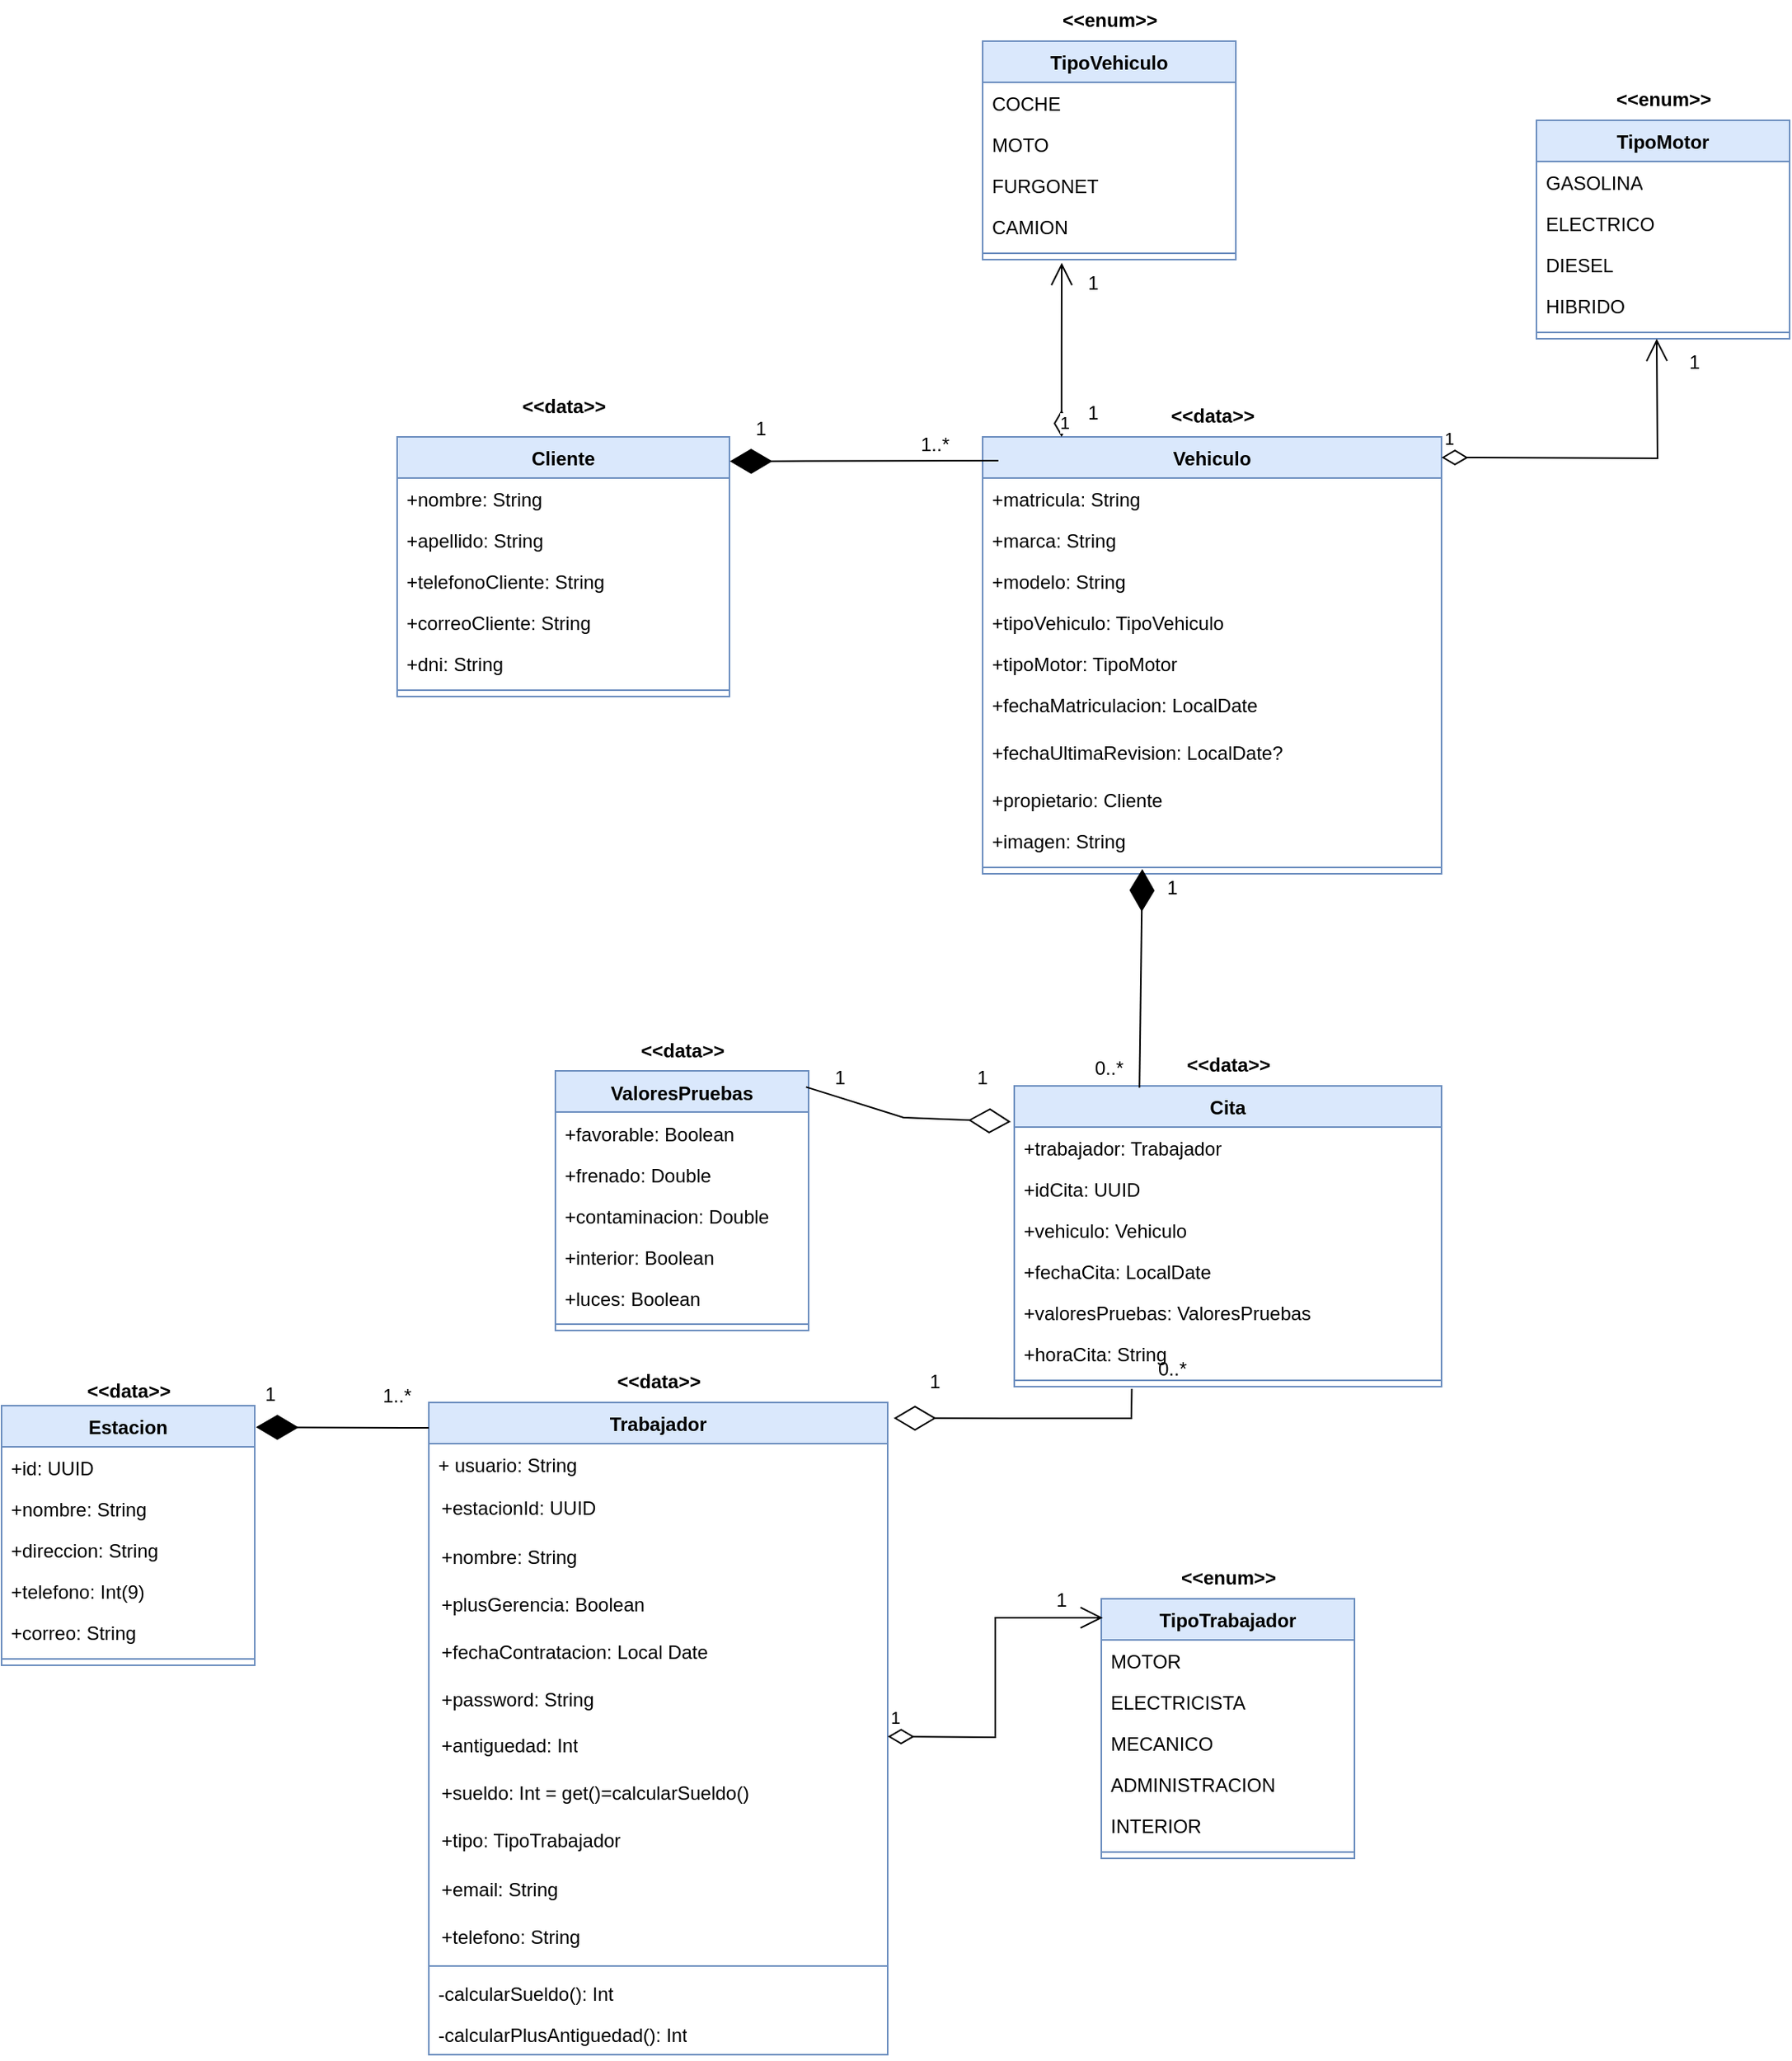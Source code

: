<mxfile version="21.3.2" type="device">
  <diagram id="C5RBs43oDa-KdzZeNtuy" name="Page-1">
    <mxGraphModel dx="2796" dy="2054" grid="1" gridSize="10" guides="1" tooltips="1" connect="1" arrows="1" fold="1" page="1" pageScale="1" pageWidth="827" pageHeight="1169" math="0" shadow="0">
      <root>
        <mxCell id="WIyWlLk6GJQsqaUBKTNV-0" />
        <mxCell id="WIyWlLk6GJQsqaUBKTNV-1" parent="WIyWlLk6GJQsqaUBKTNV-0" />
        <mxCell id="t43X0UQbDV60ZE3hLea6-137" value="Trabajador" style="swimlane;fontStyle=1;align=center;verticalAlign=top;childLayout=stackLayout;horizontal=1;startSize=26;horizontalStack=0;resizeParent=1;resizeParentMax=0;resizeLast=0;collapsible=1;marginBottom=0;whiteSpace=wrap;html=1;fillColor=#dae8fc;strokeColor=#6c8ebf;" parent="WIyWlLk6GJQsqaUBKTNV-1" vertex="1">
          <mxGeometry x="80" y="630" width="290" height="412" as="geometry" />
        </mxCell>
        <mxCell id="t43X0UQbDV60ZE3hLea6-156" value="+ usuario: String" style="text;strokeColor=none;fillColor=none;align=left;verticalAlign=top;spacingLeft=4;spacingRight=4;overflow=hidden;rotatable=0;points=[[0,0.5],[1,0.5]];portConstraint=eastwest;whiteSpace=wrap;html=1;" parent="t43X0UQbDV60ZE3hLea6-137" vertex="1">
          <mxGeometry y="26" width="290" height="26" as="geometry" />
        </mxCell>
        <mxCell id="t43X0UQbDV60ZE3hLea6-141" value="+estacionId: UUID " style="shape=partialRectangle;connectable=0;fillColor=none;top=0;left=0;bottom=0;right=0;align=left;spacingLeft=6;fontStyle=0;overflow=hidden;whiteSpace=wrap;html=1;" parent="t43X0UQbDV60ZE3hLea6-137" vertex="1">
          <mxGeometry y="52" width="290" height="30" as="geometry">
            <mxRectangle width="260" height="30" as="alternateBounds" />
          </mxGeometry>
        </mxCell>
        <mxCell id="t43X0UQbDV60ZE3hLea6-142" value="+nombre: String    " style="shape=partialRectangle;connectable=0;fillColor=none;top=0;left=0;bottom=0;right=0;align=left;spacingLeft=6;overflow=hidden;" parent="t43X0UQbDV60ZE3hLea6-137" vertex="1">
          <mxGeometry y="82" width="290" height="30" as="geometry">
            <mxRectangle width="260" height="30" as="alternateBounds" />
          </mxGeometry>
        </mxCell>
        <mxCell id="t43X0UQbDV60ZE3hLea6-150" value="+plusGerencia: Boolean" style="shape=partialRectangle;connectable=0;fillColor=none;top=0;left=0;bottom=0;right=0;align=left;spacingLeft=6;overflow=hidden;" parent="t43X0UQbDV60ZE3hLea6-137" vertex="1">
          <mxGeometry y="112" width="290" height="30" as="geometry">
            <mxRectangle width="260" height="30" as="alternateBounds" />
          </mxGeometry>
        </mxCell>
        <mxCell id="t43X0UQbDV60ZE3hLea6-149" value="+fechaContratacion: Local Date" style="shape=partialRectangle;connectable=0;fillColor=none;top=0;left=0;bottom=0;right=0;align=left;spacingLeft=6;overflow=hidden;" parent="t43X0UQbDV60ZE3hLea6-137" vertex="1">
          <mxGeometry y="142" width="290" height="30" as="geometry">
            <mxRectangle width="260" height="30" as="alternateBounds" />
          </mxGeometry>
        </mxCell>
        <mxCell id="t43X0UQbDV60ZE3hLea6-148" value="+password: String" style="shape=partialRectangle;connectable=0;fillColor=none;top=0;left=0;bottom=0;right=0;align=left;spacingLeft=6;overflow=hidden;" parent="t43X0UQbDV60ZE3hLea6-137" vertex="1">
          <mxGeometry y="172" width="290" height="30" as="geometry">
            <mxRectangle width="260" height="30" as="alternateBounds" />
          </mxGeometry>
        </mxCell>
        <mxCell id="t43X0UQbDV60ZE3hLea6-147" value="+antiguedad: Int" style="shape=partialRectangle;connectable=0;fillColor=none;top=0;left=0;bottom=0;right=0;align=left;spacingLeft=6;overflow=hidden;whiteSpace=wrap;html=1;" parent="t43X0UQbDV60ZE3hLea6-137" vertex="1">
          <mxGeometry y="202" width="290" height="30" as="geometry">
            <mxRectangle width="260" height="30" as="alternateBounds" />
          </mxGeometry>
        </mxCell>
        <mxCell id="t43X0UQbDV60ZE3hLea6-146" value="+sueldo: Int = get()=calcularSueldo()" style="shape=partialRectangle;connectable=0;fillColor=none;top=0;left=0;bottom=0;right=0;align=left;spacingLeft=6;overflow=hidden;whiteSpace=wrap;html=1;" parent="t43X0UQbDV60ZE3hLea6-137" vertex="1">
          <mxGeometry y="232" width="290" height="30" as="geometry">
            <mxRectangle width="260" height="30" as="alternateBounds" />
          </mxGeometry>
        </mxCell>
        <mxCell id="t43X0UQbDV60ZE3hLea6-145" value="+tipo: TipoTrabajador" style="shape=partialRectangle;connectable=0;fillColor=none;top=0;left=0;bottom=0;right=0;align=left;spacingLeft=6;overflow=hidden;whiteSpace=wrap;html=1;" parent="t43X0UQbDV60ZE3hLea6-137" vertex="1">
          <mxGeometry y="262" width="290" height="30" as="geometry">
            <mxRectangle width="260" height="30" as="alternateBounds" />
          </mxGeometry>
        </mxCell>
        <mxCell id="t43X0UQbDV60ZE3hLea6-144" value="+email: String" style="shape=partialRectangle;connectable=0;fillColor=none;top=0;left=0;bottom=0;right=0;align=left;spacingLeft=6;overflow=hidden;" parent="t43X0UQbDV60ZE3hLea6-137" vertex="1">
          <mxGeometry y="292" width="290" height="30" as="geometry">
            <mxRectangle width="260" height="30" as="alternateBounds" />
          </mxGeometry>
        </mxCell>
        <mxCell id="t43X0UQbDV60ZE3hLea6-143" value="+telefono: String" style="shape=partialRectangle;connectable=0;fillColor=none;top=0;left=0;bottom=0;right=0;align=left;spacingLeft=6;overflow=hidden;" parent="t43X0UQbDV60ZE3hLea6-137" vertex="1">
          <mxGeometry y="322" width="290" height="30" as="geometry">
            <mxRectangle width="260" height="30" as="alternateBounds" />
          </mxGeometry>
        </mxCell>
        <mxCell id="t43X0UQbDV60ZE3hLea6-139" value="" style="line;strokeWidth=1;fillColor=none;align=left;verticalAlign=middle;spacingTop=-1;spacingLeft=3;spacingRight=3;rotatable=0;labelPosition=right;points=[];portConstraint=eastwest;strokeColor=inherit;" parent="t43X0UQbDV60ZE3hLea6-137" vertex="1">
          <mxGeometry y="352" width="290" height="8" as="geometry" />
        </mxCell>
        <mxCell id="t43X0UQbDV60ZE3hLea6-140" value="-calcularSueldo(): Int" style="text;strokeColor=none;fillColor=none;align=left;verticalAlign=top;spacingLeft=4;spacingRight=4;overflow=hidden;rotatable=0;points=[[0,0.5],[1,0.5]];portConstraint=eastwest;whiteSpace=wrap;html=1;" parent="t43X0UQbDV60ZE3hLea6-137" vertex="1">
          <mxGeometry y="360" width="290" height="26" as="geometry" />
        </mxCell>
        <mxCell id="t43X0UQbDV60ZE3hLea6-151" value="-calcularPlusAntiguedad(): Int" style="text;strokeColor=none;fillColor=none;align=left;verticalAlign=top;spacingLeft=4;spacingRight=4;overflow=hidden;rotatable=0;points=[[0,0.5],[1,0.5]];portConstraint=eastwest;whiteSpace=wrap;html=1;" parent="t43X0UQbDV60ZE3hLea6-137" vertex="1">
          <mxGeometry y="386" width="290" height="26" as="geometry" />
        </mxCell>
        <mxCell id="t43X0UQbDV60ZE3hLea6-152" value="Estacion" style="swimlane;fontStyle=1;align=center;verticalAlign=top;childLayout=stackLayout;horizontal=1;startSize=26;horizontalStack=0;resizeParent=1;resizeParentMax=0;resizeLast=0;collapsible=1;marginBottom=0;whiteSpace=wrap;html=1;fillColor=#dae8fc;strokeColor=#6c8ebf;" parent="WIyWlLk6GJQsqaUBKTNV-1" vertex="1">
          <mxGeometry x="-190" y="632" width="160" height="164" as="geometry" />
        </mxCell>
        <mxCell id="t43X0UQbDV60ZE3hLea6-153" value="+id: UUID" style="text;strokeColor=none;fillColor=none;align=left;verticalAlign=top;spacingLeft=4;spacingRight=4;overflow=hidden;rotatable=0;points=[[0,0.5],[1,0.5]];portConstraint=eastwest;whiteSpace=wrap;html=1;" parent="t43X0UQbDV60ZE3hLea6-152" vertex="1">
          <mxGeometry y="26" width="160" height="26" as="geometry" />
        </mxCell>
        <mxCell id="t43X0UQbDV60ZE3hLea6-157" value="+nombre: String" style="text;strokeColor=none;fillColor=none;align=left;verticalAlign=top;spacingLeft=4;spacingRight=4;overflow=hidden;rotatable=0;points=[[0,0.5],[1,0.5]];portConstraint=eastwest;whiteSpace=wrap;html=1;" parent="t43X0UQbDV60ZE3hLea6-152" vertex="1">
          <mxGeometry y="52" width="160" height="26" as="geometry" />
        </mxCell>
        <mxCell id="t43X0UQbDV60ZE3hLea6-158" value="+direccion: String" style="text;strokeColor=none;fillColor=none;align=left;verticalAlign=top;spacingLeft=4;spacingRight=4;overflow=hidden;rotatable=0;points=[[0,0.5],[1,0.5]];portConstraint=eastwest;whiteSpace=wrap;html=1;" parent="t43X0UQbDV60ZE3hLea6-152" vertex="1">
          <mxGeometry y="78" width="160" height="26" as="geometry" />
        </mxCell>
        <mxCell id="t43X0UQbDV60ZE3hLea6-159" value="+telefono: Int(9)" style="text;strokeColor=none;fillColor=none;align=left;verticalAlign=top;spacingLeft=4;spacingRight=4;overflow=hidden;rotatable=0;points=[[0,0.5],[1,0.5]];portConstraint=eastwest;whiteSpace=wrap;html=1;" parent="t43X0UQbDV60ZE3hLea6-152" vertex="1">
          <mxGeometry y="104" width="160" height="26" as="geometry" />
        </mxCell>
        <mxCell id="t43X0UQbDV60ZE3hLea6-160" value="+correo: String" style="text;strokeColor=none;fillColor=none;align=left;verticalAlign=top;spacingLeft=4;spacingRight=4;overflow=hidden;rotatable=0;points=[[0,0.5],[1,0.5]];portConstraint=eastwest;whiteSpace=wrap;html=1;" parent="t43X0UQbDV60ZE3hLea6-152" vertex="1">
          <mxGeometry y="130" width="160" height="26" as="geometry" />
        </mxCell>
        <mxCell id="t43X0UQbDV60ZE3hLea6-154" value="" style="line;strokeWidth=1;fillColor=none;align=left;verticalAlign=middle;spacingTop=-1;spacingLeft=3;spacingRight=3;rotatable=0;labelPosition=right;points=[];portConstraint=eastwest;strokeColor=inherit;" parent="t43X0UQbDV60ZE3hLea6-152" vertex="1">
          <mxGeometry y="156" width="160" height="8" as="geometry" />
        </mxCell>
        <mxCell id="t43X0UQbDV60ZE3hLea6-161" value="Cita" style="swimlane;fontStyle=1;align=center;verticalAlign=top;childLayout=stackLayout;horizontal=1;startSize=26;horizontalStack=0;resizeParent=1;resizeParentMax=0;resizeLast=0;collapsible=1;marginBottom=0;whiteSpace=wrap;html=1;fillColor=#dae8fc;strokeColor=#6c8ebf;" parent="WIyWlLk6GJQsqaUBKTNV-1" vertex="1">
          <mxGeometry x="450" y="430" width="270" height="190" as="geometry" />
        </mxCell>
        <mxCell id="t43X0UQbDV60ZE3hLea6-162" value="+trabajador: Trabajador" style="text;strokeColor=none;fillColor=none;align=left;verticalAlign=top;spacingLeft=4;spacingRight=4;overflow=hidden;rotatable=0;points=[[0,0.5],[1,0.5]];portConstraint=eastwest;whiteSpace=wrap;html=1;" parent="t43X0UQbDV60ZE3hLea6-161" vertex="1">
          <mxGeometry y="26" width="270" height="26" as="geometry" />
        </mxCell>
        <mxCell id="ZUbWybp7n6ENrQ1WuuIW-86" value="+idCita: UUID" style="text;strokeColor=none;fillColor=none;align=left;verticalAlign=top;spacingLeft=4;spacingRight=4;overflow=hidden;rotatable=0;points=[[0,0.5],[1,0.5]];portConstraint=eastwest;whiteSpace=wrap;html=1;" vertex="1" parent="t43X0UQbDV60ZE3hLea6-161">
          <mxGeometry y="52" width="270" height="26" as="geometry" />
        </mxCell>
        <mxCell id="t43X0UQbDV60ZE3hLea6-165" value="&lt;div&gt;+vehiculo: Vehiculo&lt;/div&gt;" style="text;strokeColor=none;fillColor=none;align=left;verticalAlign=top;spacingLeft=4;spacingRight=4;overflow=hidden;rotatable=0;points=[[0,0.5],[1,0.5]];portConstraint=eastwest;whiteSpace=wrap;html=1;" parent="t43X0UQbDV60ZE3hLea6-161" vertex="1">
          <mxGeometry y="78" width="270" height="26" as="geometry" />
        </mxCell>
        <mxCell id="ZUbWybp7n6ENrQ1WuuIW-0" value="+fechaCita: LocalDate" style="text;strokeColor=none;fillColor=none;align=left;verticalAlign=top;spacingLeft=4;spacingRight=4;overflow=hidden;rotatable=0;points=[[0,0.5],[1,0.5]];portConstraint=eastwest;whiteSpace=wrap;html=1;" vertex="1" parent="t43X0UQbDV60ZE3hLea6-161">
          <mxGeometry y="104" width="270" height="26" as="geometry" />
        </mxCell>
        <mxCell id="ZUbWybp7n6ENrQ1WuuIW-1" value="+valoresPruebas: ValoresPruebas" style="text;strokeColor=none;fillColor=none;align=left;verticalAlign=top;spacingLeft=4;spacingRight=4;overflow=hidden;rotatable=0;points=[[0,0.5],[1,0.5]];portConstraint=eastwest;whiteSpace=wrap;html=1;" vertex="1" parent="t43X0UQbDV60ZE3hLea6-161">
          <mxGeometry y="130" width="270" height="26" as="geometry" />
        </mxCell>
        <mxCell id="ZUbWybp7n6ENrQ1WuuIW-56" value="+horaCita: String" style="text;strokeColor=none;fillColor=none;align=left;verticalAlign=top;spacingLeft=4;spacingRight=4;overflow=hidden;rotatable=0;points=[[0,0.5],[1,0.5]];portConstraint=eastwest;whiteSpace=wrap;html=1;" vertex="1" parent="t43X0UQbDV60ZE3hLea6-161">
          <mxGeometry y="156" width="270" height="26" as="geometry" />
        </mxCell>
        <mxCell id="t43X0UQbDV60ZE3hLea6-163" value="" style="line;strokeWidth=1;fillColor=none;align=left;verticalAlign=middle;spacingTop=-1;spacingLeft=3;spacingRight=3;rotatable=0;labelPosition=right;points=[];portConstraint=eastwest;strokeColor=inherit;" parent="t43X0UQbDV60ZE3hLea6-161" vertex="1">
          <mxGeometry y="182" width="270" height="8" as="geometry" />
        </mxCell>
        <mxCell id="t43X0UQbDV60ZE3hLea6-166" value="ValoresPruebas" style="swimlane;fontStyle=1;align=center;verticalAlign=top;childLayout=stackLayout;horizontal=1;startSize=26;horizontalStack=0;resizeParent=1;resizeParentMax=0;resizeLast=0;collapsible=1;marginBottom=0;whiteSpace=wrap;html=1;fillColor=#dae8fc;strokeColor=#6c8ebf;" parent="WIyWlLk6GJQsqaUBKTNV-1" vertex="1">
          <mxGeometry x="160" y="420.5" width="160" height="164" as="geometry" />
        </mxCell>
        <mxCell id="t43X0UQbDV60ZE3hLea6-170" value="+favorable: Boolean" style="text;strokeColor=none;fillColor=none;align=left;verticalAlign=top;spacingLeft=4;spacingRight=4;overflow=hidden;rotatable=0;points=[[0,0.5],[1,0.5]];portConstraint=eastwest;whiteSpace=wrap;html=1;" parent="t43X0UQbDV60ZE3hLea6-166" vertex="1">
          <mxGeometry y="26" width="160" height="26" as="geometry" />
        </mxCell>
        <mxCell id="t43X0UQbDV60ZE3hLea6-171" value="+frenado: Double" style="text;strokeColor=none;fillColor=none;align=left;verticalAlign=top;spacingLeft=4;spacingRight=4;overflow=hidden;rotatable=0;points=[[0,0.5],[1,0.5]];portConstraint=eastwest;whiteSpace=wrap;html=1;" parent="t43X0UQbDV60ZE3hLea6-166" vertex="1">
          <mxGeometry y="52" width="160" height="26" as="geometry" />
        </mxCell>
        <mxCell id="t43X0UQbDV60ZE3hLea6-172" value="+contaminacion: Double" style="text;strokeColor=none;fillColor=none;align=left;verticalAlign=top;spacingLeft=4;spacingRight=4;overflow=hidden;rotatable=0;points=[[0,0.5],[1,0.5]];portConstraint=eastwest;whiteSpace=wrap;html=1;" parent="t43X0UQbDV60ZE3hLea6-166" vertex="1">
          <mxGeometry y="78" width="160" height="26" as="geometry" />
        </mxCell>
        <mxCell id="t43X0UQbDV60ZE3hLea6-173" value="+interior: Boolean" style="text;strokeColor=none;fillColor=none;align=left;verticalAlign=top;spacingLeft=4;spacingRight=4;overflow=hidden;rotatable=0;points=[[0,0.5],[1,0.5]];portConstraint=eastwest;whiteSpace=wrap;html=1;" parent="t43X0UQbDV60ZE3hLea6-166" vertex="1">
          <mxGeometry y="104" width="160" height="26" as="geometry" />
        </mxCell>
        <mxCell id="t43X0UQbDV60ZE3hLea6-174" value="+luces: Boolean" style="text;strokeColor=none;fillColor=none;align=left;verticalAlign=top;spacingLeft=4;spacingRight=4;overflow=hidden;rotatable=0;points=[[0,0.5],[1,0.5]];portConstraint=eastwest;whiteSpace=wrap;html=1;" parent="t43X0UQbDV60ZE3hLea6-166" vertex="1">
          <mxGeometry y="130" width="160" height="26" as="geometry" />
        </mxCell>
        <mxCell id="t43X0UQbDV60ZE3hLea6-168" value="" style="line;strokeWidth=1;fillColor=none;align=left;verticalAlign=middle;spacingTop=-1;spacingLeft=3;spacingRight=3;rotatable=0;labelPosition=right;points=[];portConstraint=eastwest;strokeColor=inherit;" parent="t43X0UQbDV60ZE3hLea6-166" vertex="1">
          <mxGeometry y="156" width="160" height="8" as="geometry" />
        </mxCell>
        <mxCell id="t43X0UQbDV60ZE3hLea6-175" value="Vehiculo" style="swimlane;fontStyle=1;align=center;verticalAlign=top;childLayout=stackLayout;horizontal=1;startSize=26;horizontalStack=0;resizeParent=1;resizeParentMax=0;resizeLast=0;collapsible=1;marginBottom=0;whiteSpace=wrap;html=1;fillColor=#dae8fc;strokeColor=#6c8ebf;" parent="WIyWlLk6GJQsqaUBKTNV-1" vertex="1">
          <mxGeometry x="430" y="20" width="290" height="276" as="geometry" />
        </mxCell>
        <mxCell id="t43X0UQbDV60ZE3hLea6-176" value="+matricula: String" style="text;strokeColor=none;fillColor=none;align=left;verticalAlign=top;spacingLeft=4;spacingRight=4;overflow=hidden;rotatable=0;points=[[0,0.5],[1,0.5]];portConstraint=eastwest;whiteSpace=wrap;html=1;" parent="t43X0UQbDV60ZE3hLea6-175" vertex="1">
          <mxGeometry y="26" width="290" height="26" as="geometry" />
        </mxCell>
        <mxCell id="ZUbWybp7n6ENrQ1WuuIW-2" value="+marca: String" style="text;strokeColor=none;fillColor=none;align=left;verticalAlign=top;spacingLeft=4;spacingRight=4;overflow=hidden;rotatable=0;points=[[0,0.5],[1,0.5]];portConstraint=eastwest;whiteSpace=wrap;html=1;" vertex="1" parent="t43X0UQbDV60ZE3hLea6-175">
          <mxGeometry y="52" width="290" height="26" as="geometry" />
        </mxCell>
        <mxCell id="ZUbWybp7n6ENrQ1WuuIW-8" value="+modelo: String" style="text;strokeColor=none;fillColor=none;align=left;verticalAlign=top;spacingLeft=4;spacingRight=4;overflow=hidden;rotatable=0;points=[[0,0.5],[1,0.5]];portConstraint=eastwest;whiteSpace=wrap;html=1;" vertex="1" parent="t43X0UQbDV60ZE3hLea6-175">
          <mxGeometry y="78" width="290" height="26" as="geometry" />
        </mxCell>
        <mxCell id="ZUbWybp7n6ENrQ1WuuIW-7" value="+tipoVehiculo: TipoVehiculo" style="text;strokeColor=none;fillColor=none;align=left;verticalAlign=top;spacingLeft=4;spacingRight=4;overflow=hidden;rotatable=0;points=[[0,0.5],[1,0.5]];portConstraint=eastwest;whiteSpace=wrap;html=1;" vertex="1" parent="t43X0UQbDV60ZE3hLea6-175">
          <mxGeometry y="104" width="290" height="26" as="geometry" />
        </mxCell>
        <mxCell id="ZUbWybp7n6ENrQ1WuuIW-9" value="+tipoMotor: TipoMotor" style="text;strokeColor=none;fillColor=none;align=left;verticalAlign=top;spacingLeft=4;spacingRight=4;overflow=hidden;rotatable=0;points=[[0,0.5],[1,0.5]];portConstraint=eastwest;whiteSpace=wrap;html=1;" vertex="1" parent="t43X0UQbDV60ZE3hLea6-175">
          <mxGeometry y="130" width="290" height="26" as="geometry" />
        </mxCell>
        <mxCell id="ZUbWybp7n6ENrQ1WuuIW-3" value="+fechaMatriculacion: LocalDate" style="text;strokeColor=none;fillColor=none;align=left;verticalAlign=top;spacingLeft=4;spacingRight=4;overflow=hidden;rotatable=0;points=[[0,0.5],[1,0.5]];portConstraint=eastwest;whiteSpace=wrap;html=1;" vertex="1" parent="t43X0UQbDV60ZE3hLea6-175">
          <mxGeometry y="156" width="290" height="30" as="geometry" />
        </mxCell>
        <mxCell id="ZUbWybp7n6ENrQ1WuuIW-4" value="+fechaUltimaRevision: LocalDate?" style="text;strokeColor=none;fillColor=none;align=left;verticalAlign=top;spacingLeft=4;spacingRight=4;overflow=hidden;rotatable=0;points=[[0,0.5],[1,0.5]];portConstraint=eastwest;whiteSpace=wrap;html=1;" vertex="1" parent="t43X0UQbDV60ZE3hLea6-175">
          <mxGeometry y="186" width="290" height="30" as="geometry" />
        </mxCell>
        <mxCell id="ZUbWybp7n6ENrQ1WuuIW-5" value="+propietario: Cliente" style="text;strokeColor=none;fillColor=none;align=left;verticalAlign=top;spacingLeft=4;spacingRight=4;overflow=hidden;rotatable=0;points=[[0,0.5],[1,0.5]];portConstraint=eastwest;whiteSpace=wrap;html=1;" vertex="1" parent="t43X0UQbDV60ZE3hLea6-175">
          <mxGeometry y="216" width="290" height="26" as="geometry" />
        </mxCell>
        <mxCell id="ZUbWybp7n6ENrQ1WuuIW-6" value="+imagen: String" style="text;strokeColor=none;fillColor=none;align=left;verticalAlign=top;spacingLeft=4;spacingRight=4;overflow=hidden;rotatable=0;points=[[0,0.5],[1,0.5]];portConstraint=eastwest;whiteSpace=wrap;html=1;" vertex="1" parent="t43X0UQbDV60ZE3hLea6-175">
          <mxGeometry y="242" width="290" height="26" as="geometry" />
        </mxCell>
        <mxCell id="t43X0UQbDV60ZE3hLea6-177" value="" style="line;strokeWidth=1;fillColor=none;align=left;verticalAlign=middle;spacingTop=-1;spacingLeft=3;spacingRight=3;rotatable=0;labelPosition=right;points=[];portConstraint=eastwest;strokeColor=inherit;" parent="t43X0UQbDV60ZE3hLea6-175" vertex="1">
          <mxGeometry y="268" width="290" height="8" as="geometry" />
        </mxCell>
        <mxCell id="ZUbWybp7n6ENrQ1WuuIW-10" value="Cliente" style="swimlane;fontStyle=1;align=center;verticalAlign=top;childLayout=stackLayout;horizontal=1;startSize=26;horizontalStack=0;resizeParent=1;resizeParentMax=0;resizeLast=0;collapsible=1;marginBottom=0;whiteSpace=wrap;html=1;fillColor=#dae8fc;strokeColor=#6c8ebf;" vertex="1" parent="WIyWlLk6GJQsqaUBKTNV-1">
          <mxGeometry x="60" y="20" width="210" height="164" as="geometry" />
        </mxCell>
        <mxCell id="ZUbWybp7n6ENrQ1WuuIW-14" value="+nombre: String" style="text;strokeColor=none;fillColor=none;align=left;verticalAlign=top;spacingLeft=4;spacingRight=4;overflow=hidden;rotatable=0;points=[[0,0.5],[1,0.5]];portConstraint=eastwest;whiteSpace=wrap;html=1;" vertex="1" parent="ZUbWybp7n6ENrQ1WuuIW-10">
          <mxGeometry y="26" width="210" height="26" as="geometry" />
        </mxCell>
        <mxCell id="ZUbWybp7n6ENrQ1WuuIW-17" value="+apellido: String" style="text;strokeColor=none;fillColor=none;align=left;verticalAlign=top;spacingLeft=4;spacingRight=4;overflow=hidden;rotatable=0;points=[[0,0.5],[1,0.5]];portConstraint=eastwest;whiteSpace=wrap;html=1;" vertex="1" parent="ZUbWybp7n6ENrQ1WuuIW-10">
          <mxGeometry y="52" width="210" height="26" as="geometry" />
        </mxCell>
        <mxCell id="ZUbWybp7n6ENrQ1WuuIW-15" value="+telefonoCliente: String" style="text;strokeColor=none;fillColor=none;align=left;verticalAlign=top;spacingLeft=4;spacingRight=4;overflow=hidden;rotatable=0;points=[[0,0.5],[1,0.5]];portConstraint=eastwest;whiteSpace=wrap;html=1;" vertex="1" parent="ZUbWybp7n6ENrQ1WuuIW-10">
          <mxGeometry y="78" width="210" height="26" as="geometry" />
        </mxCell>
        <mxCell id="ZUbWybp7n6ENrQ1WuuIW-16" value="+correoCliente: String" style="text;strokeColor=none;fillColor=none;align=left;verticalAlign=top;spacingLeft=4;spacingRight=4;overflow=hidden;rotatable=0;points=[[0,0.5],[1,0.5]];portConstraint=eastwest;whiteSpace=wrap;html=1;" vertex="1" parent="ZUbWybp7n6ENrQ1WuuIW-10">
          <mxGeometry y="104" width="210" height="26" as="geometry" />
        </mxCell>
        <mxCell id="ZUbWybp7n6ENrQ1WuuIW-11" value="+dni: String" style="text;strokeColor=none;fillColor=none;align=left;verticalAlign=top;spacingLeft=4;spacingRight=4;overflow=hidden;rotatable=0;points=[[0,0.5],[1,0.5]];portConstraint=eastwest;whiteSpace=wrap;html=1;" vertex="1" parent="ZUbWybp7n6ENrQ1WuuIW-10">
          <mxGeometry y="130" width="210" height="26" as="geometry" />
        </mxCell>
        <mxCell id="ZUbWybp7n6ENrQ1WuuIW-12" value="" style="line;strokeWidth=1;fillColor=none;align=left;verticalAlign=middle;spacingTop=-1;spacingLeft=3;spacingRight=3;rotatable=0;labelPosition=right;points=[];portConstraint=eastwest;strokeColor=inherit;" vertex="1" parent="ZUbWybp7n6ENrQ1WuuIW-10">
          <mxGeometry y="156" width="210" height="8" as="geometry" />
        </mxCell>
        <mxCell id="ZUbWybp7n6ENrQ1WuuIW-18" value="TipoVehiculo" style="swimlane;fontStyle=1;align=center;verticalAlign=top;childLayout=stackLayout;horizontal=1;startSize=26;horizontalStack=0;resizeParent=1;resizeParentMax=0;resizeLast=0;collapsible=1;marginBottom=0;whiteSpace=wrap;html=1;fillColor=#dae8fc;strokeColor=#6c8ebf;" vertex="1" parent="WIyWlLk6GJQsqaUBKTNV-1">
          <mxGeometry x="430" y="-230" width="160" height="138" as="geometry" />
        </mxCell>
        <mxCell id="ZUbWybp7n6ENrQ1WuuIW-19" value="&lt;div&gt;COCHE&lt;/div&gt;" style="text;strokeColor=none;fillColor=none;align=left;verticalAlign=top;spacingLeft=4;spacingRight=4;overflow=hidden;rotatable=0;points=[[0,0.5],[1,0.5]];portConstraint=eastwest;whiteSpace=wrap;html=1;" vertex="1" parent="ZUbWybp7n6ENrQ1WuuIW-18">
          <mxGeometry y="26" width="160" height="26" as="geometry" />
        </mxCell>
        <mxCell id="ZUbWybp7n6ENrQ1WuuIW-24" value="MOTO" style="text;strokeColor=none;fillColor=none;align=left;verticalAlign=top;spacingLeft=4;spacingRight=4;overflow=hidden;rotatable=0;points=[[0,0.5],[1,0.5]];portConstraint=eastwest;whiteSpace=wrap;html=1;" vertex="1" parent="ZUbWybp7n6ENrQ1WuuIW-18">
          <mxGeometry y="52" width="160" height="26" as="geometry" />
        </mxCell>
        <mxCell id="ZUbWybp7n6ENrQ1WuuIW-23" value="FURGONET" style="text;strokeColor=none;fillColor=none;align=left;verticalAlign=top;spacingLeft=4;spacingRight=4;overflow=hidden;rotatable=0;points=[[0,0.5],[1,0.5]];portConstraint=eastwest;whiteSpace=wrap;html=1;" vertex="1" parent="ZUbWybp7n6ENrQ1WuuIW-18">
          <mxGeometry y="78" width="160" height="26" as="geometry" />
        </mxCell>
        <mxCell id="ZUbWybp7n6ENrQ1WuuIW-26" value="CAMION" style="text;strokeColor=none;fillColor=none;align=left;verticalAlign=top;spacingLeft=4;spacingRight=4;overflow=hidden;rotatable=0;points=[[0,0.5],[1,0.5]];portConstraint=eastwest;whiteSpace=wrap;html=1;" vertex="1" parent="ZUbWybp7n6ENrQ1WuuIW-18">
          <mxGeometry y="104" width="160" height="26" as="geometry" />
        </mxCell>
        <mxCell id="ZUbWybp7n6ENrQ1WuuIW-20" value="" style="line;strokeWidth=1;fillColor=none;align=left;verticalAlign=middle;spacingTop=-1;spacingLeft=3;spacingRight=3;rotatable=0;labelPosition=right;points=[];portConstraint=eastwest;strokeColor=inherit;" vertex="1" parent="ZUbWybp7n6ENrQ1WuuIW-18">
          <mxGeometry y="130" width="160" height="8" as="geometry" />
        </mxCell>
        <mxCell id="ZUbWybp7n6ENrQ1WuuIW-22" value="&amp;lt;&amp;lt;enum&amp;gt;&amp;gt;" style="text;align=center;fontStyle=1;verticalAlign=middle;spacingLeft=3;spacingRight=3;strokeColor=none;rotatable=0;points=[[0,0.5],[1,0.5]];portConstraint=eastwest;html=1;" vertex="1" parent="WIyWlLk6GJQsqaUBKTNV-1">
          <mxGeometry x="470" y="-256" width="80" height="26" as="geometry" />
        </mxCell>
        <mxCell id="ZUbWybp7n6ENrQ1WuuIW-27" value="TipoMotor" style="swimlane;fontStyle=1;align=center;verticalAlign=top;childLayout=stackLayout;horizontal=1;startSize=26;horizontalStack=0;resizeParent=1;resizeParentMax=0;resizeLast=0;collapsible=1;marginBottom=0;whiteSpace=wrap;html=1;fillColor=#dae8fc;strokeColor=#6c8ebf;" vertex="1" parent="WIyWlLk6GJQsqaUBKTNV-1">
          <mxGeometry x="780" y="-180" width="160" height="138" as="geometry" />
        </mxCell>
        <mxCell id="ZUbWybp7n6ENrQ1WuuIW-31" value="GASOLINA" style="text;strokeColor=none;fillColor=none;align=left;verticalAlign=top;spacingLeft=4;spacingRight=4;overflow=hidden;rotatable=0;points=[[0,0.5],[1,0.5]];portConstraint=eastwest;whiteSpace=wrap;html=1;" vertex="1" parent="ZUbWybp7n6ENrQ1WuuIW-27">
          <mxGeometry y="26" width="160" height="26" as="geometry" />
        </mxCell>
        <mxCell id="ZUbWybp7n6ENrQ1WuuIW-32" value="ELECTRICO" style="text;strokeColor=none;fillColor=none;align=left;verticalAlign=top;spacingLeft=4;spacingRight=4;overflow=hidden;rotatable=0;points=[[0,0.5],[1,0.5]];portConstraint=eastwest;whiteSpace=wrap;html=1;" vertex="1" parent="ZUbWybp7n6ENrQ1WuuIW-27">
          <mxGeometry y="52" width="160" height="26" as="geometry" />
        </mxCell>
        <mxCell id="ZUbWybp7n6ENrQ1WuuIW-28" value="DIESEL" style="text;strokeColor=none;fillColor=none;align=left;verticalAlign=top;spacingLeft=4;spacingRight=4;overflow=hidden;rotatable=0;points=[[0,0.5],[1,0.5]];portConstraint=eastwest;whiteSpace=wrap;html=1;" vertex="1" parent="ZUbWybp7n6ENrQ1WuuIW-27">
          <mxGeometry y="78" width="160" height="26" as="geometry" />
        </mxCell>
        <mxCell id="ZUbWybp7n6ENrQ1WuuIW-33" value="HIBRIDO" style="text;strokeColor=none;fillColor=none;align=left;verticalAlign=top;spacingLeft=4;spacingRight=4;overflow=hidden;rotatable=0;points=[[0,0.5],[1,0.5]];portConstraint=eastwest;whiteSpace=wrap;html=1;" vertex="1" parent="ZUbWybp7n6ENrQ1WuuIW-27">
          <mxGeometry y="104" width="160" height="26" as="geometry" />
        </mxCell>
        <mxCell id="ZUbWybp7n6ENrQ1WuuIW-29" value="" style="line;strokeWidth=1;fillColor=none;align=left;verticalAlign=middle;spacingTop=-1;spacingLeft=3;spacingRight=3;rotatable=0;labelPosition=right;points=[];portConstraint=eastwest;strokeColor=inherit;" vertex="1" parent="ZUbWybp7n6ENrQ1WuuIW-27">
          <mxGeometry y="130" width="160" height="8" as="geometry" />
        </mxCell>
        <mxCell id="ZUbWybp7n6ENrQ1WuuIW-34" value="&amp;lt;&amp;lt;enum&amp;gt;&amp;gt;" style="text;align=center;fontStyle=1;verticalAlign=middle;spacingLeft=3;spacingRight=3;strokeColor=none;rotatable=0;points=[[0,0.5],[1,0.5]];portConstraint=eastwest;html=1;" vertex="1" parent="WIyWlLk6GJQsqaUBKTNV-1">
          <mxGeometry x="820" y="-206" width="80" height="26" as="geometry" />
        </mxCell>
        <mxCell id="ZUbWybp7n6ENrQ1WuuIW-35" value="&amp;lt;&amp;lt;data&amp;gt;&amp;gt;" style="text;align=center;fontStyle=1;verticalAlign=middle;spacingLeft=3;spacingRight=3;strokeColor=none;rotatable=0;points=[[0,0.5],[1,0.5]];portConstraint=eastwest;html=1;" vertex="1" parent="WIyWlLk6GJQsqaUBKTNV-1">
          <mxGeometry x="535" y="-6" width="80" height="26" as="geometry" />
        </mxCell>
        <mxCell id="ZUbWybp7n6ENrQ1WuuIW-36" value="&amp;lt;&amp;lt;data&amp;gt;&amp;gt;" style="text;align=center;fontStyle=1;verticalAlign=middle;spacingLeft=3;spacingRight=3;strokeColor=none;rotatable=0;points=[[0,0.5],[1,0.5]];portConstraint=eastwest;html=1;" vertex="1" parent="WIyWlLk6GJQsqaUBKTNV-1">
          <mxGeometry x="545" y="404" width="80" height="26" as="geometry" />
        </mxCell>
        <mxCell id="ZUbWybp7n6ENrQ1WuuIW-37" value="&amp;lt;&amp;lt;data&amp;gt;&amp;gt;" style="text;align=center;fontStyle=1;verticalAlign=middle;spacingLeft=3;spacingRight=3;strokeColor=none;rotatable=0;points=[[0,0.5],[1,0.5]];portConstraint=eastwest;html=1;" vertex="1" parent="WIyWlLk6GJQsqaUBKTNV-1">
          <mxGeometry x="125" y="-12" width="80" height="26" as="geometry" />
        </mxCell>
        <mxCell id="ZUbWybp7n6ENrQ1WuuIW-38" value="&amp;lt;&amp;lt;data&amp;gt;&amp;gt;" style="text;align=center;fontStyle=1;verticalAlign=middle;spacingLeft=3;spacingRight=3;strokeColor=none;rotatable=0;points=[[0,0.5],[1,0.5]];portConstraint=eastwest;html=1;" vertex="1" parent="WIyWlLk6GJQsqaUBKTNV-1">
          <mxGeometry x="185" y="604" width="80" height="26" as="geometry" />
        </mxCell>
        <mxCell id="ZUbWybp7n6ENrQ1WuuIW-39" value="&amp;lt;&amp;lt;data&amp;gt;&amp;gt;" style="text;align=center;fontStyle=1;verticalAlign=middle;spacingLeft=3;spacingRight=3;strokeColor=none;rotatable=0;points=[[0,0.5],[1,0.5]];portConstraint=eastwest;html=1;" vertex="1" parent="WIyWlLk6GJQsqaUBKTNV-1">
          <mxGeometry x="200" y="394.5" width="80" height="26" as="geometry" />
        </mxCell>
        <mxCell id="ZUbWybp7n6ENrQ1WuuIW-40" value="TipoTrabajador" style="swimlane;fontStyle=1;align=center;verticalAlign=top;childLayout=stackLayout;horizontal=1;startSize=26;horizontalStack=0;resizeParent=1;resizeParentMax=0;resizeLast=0;collapsible=1;marginBottom=0;whiteSpace=wrap;html=1;fillColor=#dae8fc;strokeColor=#6c8ebf;" vertex="1" parent="WIyWlLk6GJQsqaUBKTNV-1">
          <mxGeometry x="505" y="754" width="160" height="164" as="geometry" />
        </mxCell>
        <mxCell id="ZUbWybp7n6ENrQ1WuuIW-44" value="MOTOR" style="text;strokeColor=none;fillColor=none;align=left;verticalAlign=top;spacingLeft=4;spacingRight=4;overflow=hidden;rotatable=0;points=[[0,0.5],[1,0.5]];portConstraint=eastwest;whiteSpace=wrap;html=1;" vertex="1" parent="ZUbWybp7n6ENrQ1WuuIW-40">
          <mxGeometry y="26" width="160" height="26" as="geometry" />
        </mxCell>
        <mxCell id="ZUbWybp7n6ENrQ1WuuIW-45" value="ELECTRICISTA" style="text;strokeColor=none;fillColor=none;align=left;verticalAlign=top;spacingLeft=4;spacingRight=4;overflow=hidden;rotatable=0;points=[[0,0.5],[1,0.5]];portConstraint=eastwest;whiteSpace=wrap;html=1;" vertex="1" parent="ZUbWybp7n6ENrQ1WuuIW-40">
          <mxGeometry y="52" width="160" height="26" as="geometry" />
        </mxCell>
        <mxCell id="ZUbWybp7n6ENrQ1WuuIW-46" value="MECANICO" style="text;strokeColor=none;fillColor=none;align=left;verticalAlign=top;spacingLeft=4;spacingRight=4;overflow=hidden;rotatable=0;points=[[0,0.5],[1,0.5]];portConstraint=eastwest;whiteSpace=wrap;html=1;" vertex="1" parent="ZUbWybp7n6ENrQ1WuuIW-40">
          <mxGeometry y="78" width="160" height="26" as="geometry" />
        </mxCell>
        <mxCell id="ZUbWybp7n6ENrQ1WuuIW-41" value="ADMINISTRACION" style="text;strokeColor=none;fillColor=none;align=left;verticalAlign=top;spacingLeft=4;spacingRight=4;overflow=hidden;rotatable=0;points=[[0,0.5],[1,0.5]];portConstraint=eastwest;whiteSpace=wrap;html=1;" vertex="1" parent="ZUbWybp7n6ENrQ1WuuIW-40">
          <mxGeometry y="104" width="160" height="26" as="geometry" />
        </mxCell>
        <mxCell id="ZUbWybp7n6ENrQ1WuuIW-47" value="INTERIOR" style="text;strokeColor=none;fillColor=none;align=left;verticalAlign=top;spacingLeft=4;spacingRight=4;overflow=hidden;rotatable=0;points=[[0,0.5],[1,0.5]];portConstraint=eastwest;whiteSpace=wrap;html=1;" vertex="1" parent="ZUbWybp7n6ENrQ1WuuIW-40">
          <mxGeometry y="130" width="160" height="26" as="geometry" />
        </mxCell>
        <mxCell id="ZUbWybp7n6ENrQ1WuuIW-42" value="" style="line;strokeWidth=1;fillColor=none;align=left;verticalAlign=middle;spacingTop=-1;spacingLeft=3;spacingRight=3;rotatable=0;labelPosition=right;points=[];portConstraint=eastwest;strokeColor=inherit;" vertex="1" parent="ZUbWybp7n6ENrQ1WuuIW-40">
          <mxGeometry y="156" width="160" height="8" as="geometry" />
        </mxCell>
        <mxCell id="ZUbWybp7n6ENrQ1WuuIW-48" value="&amp;lt;&amp;lt;enum&amp;gt;&amp;gt;" style="text;align=center;fontStyle=1;verticalAlign=middle;spacingLeft=3;spacingRight=3;strokeColor=none;rotatable=0;points=[[0,0.5],[1,0.5]];portConstraint=eastwest;html=1;" vertex="1" parent="WIyWlLk6GJQsqaUBKTNV-1">
          <mxGeometry x="545" y="728" width="80" height="26" as="geometry" />
        </mxCell>
        <mxCell id="ZUbWybp7n6ENrQ1WuuIW-49" value="&amp;lt;&amp;lt;data&amp;gt;&amp;gt;" style="text;align=center;fontStyle=1;verticalAlign=middle;spacingLeft=3;spacingRight=3;strokeColor=none;rotatable=0;points=[[0,0.5],[1,0.5]];portConstraint=eastwest;html=1;" vertex="1" parent="WIyWlLk6GJQsqaUBKTNV-1">
          <mxGeometry x="-150" y="610" width="80" height="26" as="geometry" />
        </mxCell>
        <mxCell id="ZUbWybp7n6ENrQ1WuuIW-50" value="1" style="endArrow=open;html=1;endSize=12;startArrow=diamondThin;startSize=14;startFill=0;edgeStyle=orthogonalEdgeStyle;align=left;verticalAlign=bottom;rounded=0;entryX=0.006;entryY=0.073;entryDx=0;entryDy=0;entryPerimeter=0;" edge="1" parent="WIyWlLk6GJQsqaUBKTNV-1" target="ZUbWybp7n6ENrQ1WuuIW-40">
          <mxGeometry x="-1" y="3" relative="1" as="geometry">
            <mxPoint x="370" y="841" as="sourcePoint" />
            <mxPoint x="500" y="840" as="targetPoint" />
          </mxGeometry>
        </mxCell>
        <mxCell id="ZUbWybp7n6ENrQ1WuuIW-59" value="" style="endArrow=diamondThin;endFill=1;endSize=24;html=1;rounded=0;exitX=0.293;exitY=0.006;exitDx=0;exitDy=0;exitPerimeter=0;entryX=0.348;entryY=0.625;entryDx=0;entryDy=0;entryPerimeter=0;" edge="1" parent="WIyWlLk6GJQsqaUBKTNV-1" source="t43X0UQbDV60ZE3hLea6-161" target="t43X0UQbDV60ZE3hLea6-177">
          <mxGeometry width="160" relative="1" as="geometry">
            <mxPoint x="490" y="390" as="sourcePoint" />
            <mxPoint x="530" y="300" as="targetPoint" />
          </mxGeometry>
        </mxCell>
        <mxCell id="ZUbWybp7n6ENrQ1WuuIW-60" value="" style="endArrow=diamondThin;endFill=1;endSize=24;html=1;rounded=0;entryX=1.001;entryY=0.094;entryDx=0;entryDy=0;entryPerimeter=0;" edge="1" parent="WIyWlLk6GJQsqaUBKTNV-1" target="ZUbWybp7n6ENrQ1WuuIW-10">
          <mxGeometry width="160" relative="1" as="geometry">
            <mxPoint x="440" y="35" as="sourcePoint" />
            <mxPoint x="392" y="70" as="targetPoint" />
          </mxGeometry>
        </mxCell>
        <mxCell id="ZUbWybp7n6ENrQ1WuuIW-61" value="1" style="endArrow=open;html=1;endSize=12;startArrow=diamondThin;startSize=14;startFill=0;edgeStyle=orthogonalEdgeStyle;align=left;verticalAlign=bottom;rounded=0;" edge="1" parent="WIyWlLk6GJQsqaUBKTNV-1">
          <mxGeometry x="-1" y="3" relative="1" as="geometry">
            <mxPoint x="720" y="33" as="sourcePoint" />
            <mxPoint x="856" y="-42" as="targetPoint" />
          </mxGeometry>
        </mxCell>
        <mxCell id="ZUbWybp7n6ENrQ1WuuIW-63" value="1" style="endArrow=open;html=1;endSize=12;startArrow=diamondThin;startSize=14;startFill=0;edgeStyle=orthogonalEdgeStyle;align=left;verticalAlign=bottom;rounded=0;exitX=0.172;exitY=0;exitDx=0;exitDy=0;exitPerimeter=0;" edge="1" parent="WIyWlLk6GJQsqaUBKTNV-1" source="t43X0UQbDV60ZE3hLea6-175">
          <mxGeometry x="-1" y="3" relative="1" as="geometry">
            <mxPoint x="470" y="-20" as="sourcePoint" />
            <mxPoint x="480" y="-90" as="targetPoint" />
          </mxGeometry>
        </mxCell>
        <mxCell id="ZUbWybp7n6ENrQ1WuuIW-66" value="1" style="text;html=1;strokeColor=none;fillColor=none;align=center;verticalAlign=middle;whiteSpace=wrap;rounded=0;" vertex="1" parent="WIyWlLk6GJQsqaUBKTNV-1">
          <mxGeometry x="470" y="-92" width="60" height="30" as="geometry" />
        </mxCell>
        <mxCell id="ZUbWybp7n6ENrQ1WuuIW-69" value="" style="endArrow=diamondThin;endFill=1;endSize=24;html=1;rounded=0;entryX=1.005;entryY=0.083;entryDx=0;entryDy=0;entryPerimeter=0;" edge="1" parent="WIyWlLk6GJQsqaUBKTNV-1" target="t43X0UQbDV60ZE3hLea6-152">
          <mxGeometry width="160" relative="1" as="geometry">
            <mxPoint x="80" y="646" as="sourcePoint" />
            <mxPoint x="10" y="604" as="targetPoint" />
          </mxGeometry>
        </mxCell>
        <mxCell id="ZUbWybp7n6ENrQ1WuuIW-70" value="" style="endArrow=diamondThin;endFill=0;endSize=24;html=1;rounded=0;exitX=0.275;exitY=1.169;exitDx=0;exitDy=0;exitPerimeter=0;entryX=1.013;entryY=0.024;entryDx=0;entryDy=0;entryPerimeter=0;" edge="1" parent="WIyWlLk6GJQsqaUBKTNV-1" source="t43X0UQbDV60ZE3hLea6-163" target="t43X0UQbDV60ZE3hLea6-137">
          <mxGeometry width="160" relative="1" as="geometry">
            <mxPoint x="375" y="640" as="sourcePoint" />
            <mxPoint x="410" y="680" as="targetPoint" />
            <Array as="points">
              <mxPoint x="524" y="640" />
            </Array>
          </mxGeometry>
        </mxCell>
        <mxCell id="ZUbWybp7n6ENrQ1WuuIW-71" value="" style="endArrow=diamondThin;endFill=0;endSize=24;html=1;rounded=0;exitX=0.99;exitY=0.062;exitDx=0;exitDy=0;exitPerimeter=0;entryX=-0.008;entryY=0.119;entryDx=0;entryDy=0;entryPerimeter=0;" edge="1" parent="WIyWlLk6GJQsqaUBKTNV-1" source="t43X0UQbDV60ZE3hLea6-166" target="t43X0UQbDV60ZE3hLea6-161">
          <mxGeometry width="160" relative="1" as="geometry">
            <mxPoint x="510" y="349.5" as="sourcePoint" />
            <mxPoint x="440" y="450" as="targetPoint" />
            <Array as="points">
              <mxPoint x="380" y="450" />
            </Array>
          </mxGeometry>
        </mxCell>
        <mxCell id="ZUbWybp7n6ENrQ1WuuIW-72" value="1" style="text;html=1;strokeColor=none;fillColor=none;align=center;verticalAlign=middle;whiteSpace=wrap;rounded=0;" vertex="1" parent="WIyWlLk6GJQsqaUBKTNV-1">
          <mxGeometry x="470" y="-10" width="60" height="30" as="geometry" />
        </mxCell>
        <mxCell id="ZUbWybp7n6ENrQ1WuuIW-74" value="1" style="text;html=1;strokeColor=none;fillColor=none;align=center;verticalAlign=middle;whiteSpace=wrap;rounded=0;" vertex="1" parent="WIyWlLk6GJQsqaUBKTNV-1">
          <mxGeometry x="850" y="-42" width="60" height="30" as="geometry" />
        </mxCell>
        <mxCell id="ZUbWybp7n6ENrQ1WuuIW-75" value="1" style="text;html=1;strokeColor=none;fillColor=none;align=center;verticalAlign=middle;whiteSpace=wrap;rounded=0;" vertex="1" parent="WIyWlLk6GJQsqaUBKTNV-1">
          <mxGeometry x="260" width="60" height="30" as="geometry" />
        </mxCell>
        <mxCell id="ZUbWybp7n6ENrQ1WuuIW-76" value="1..*" style="text;html=1;strokeColor=none;fillColor=none;align=center;verticalAlign=middle;whiteSpace=wrap;rounded=0;" vertex="1" parent="WIyWlLk6GJQsqaUBKTNV-1">
          <mxGeometry x="370" y="10" width="60" height="30" as="geometry" />
        </mxCell>
        <mxCell id="ZUbWybp7n6ENrQ1WuuIW-78" value="1" style="text;html=1;strokeColor=none;fillColor=none;align=center;verticalAlign=middle;whiteSpace=wrap;rounded=0;" vertex="1" parent="WIyWlLk6GJQsqaUBKTNV-1">
          <mxGeometry x="400" y="410" width="60" height="30" as="geometry" />
        </mxCell>
        <mxCell id="ZUbWybp7n6ENrQ1WuuIW-79" value="1" style="text;html=1;strokeColor=none;fillColor=none;align=center;verticalAlign=middle;whiteSpace=wrap;rounded=0;" vertex="1" parent="WIyWlLk6GJQsqaUBKTNV-1">
          <mxGeometry x="310" y="410" width="60" height="30" as="geometry" />
        </mxCell>
        <mxCell id="ZUbWybp7n6ENrQ1WuuIW-80" value="0..*" style="text;html=1;strokeColor=none;fillColor=none;align=center;verticalAlign=middle;whiteSpace=wrap;rounded=0;" vertex="1" parent="WIyWlLk6GJQsqaUBKTNV-1">
          <mxGeometry x="520" y="594" width="60" height="30" as="geometry" />
        </mxCell>
        <mxCell id="ZUbWybp7n6ENrQ1WuuIW-81" value="1" style="text;html=1;strokeColor=none;fillColor=none;align=center;verticalAlign=middle;whiteSpace=wrap;rounded=0;" vertex="1" parent="WIyWlLk6GJQsqaUBKTNV-1">
          <mxGeometry x="370" y="602" width="60" height="30" as="geometry" />
        </mxCell>
        <mxCell id="ZUbWybp7n6ENrQ1WuuIW-82" value="1" style="text;html=1;strokeColor=none;fillColor=none;align=center;verticalAlign=middle;whiteSpace=wrap;rounded=0;" vertex="1" parent="WIyWlLk6GJQsqaUBKTNV-1">
          <mxGeometry x="450" y="740" width="60" height="30" as="geometry" />
        </mxCell>
        <mxCell id="ZUbWybp7n6ENrQ1WuuIW-84" value="1" style="text;html=1;strokeColor=none;fillColor=none;align=center;verticalAlign=middle;whiteSpace=wrap;rounded=0;" vertex="1" parent="WIyWlLk6GJQsqaUBKTNV-1">
          <mxGeometry x="-50" y="610" width="60" height="30" as="geometry" />
        </mxCell>
        <mxCell id="ZUbWybp7n6ENrQ1WuuIW-85" value="1..*" style="text;html=1;strokeColor=none;fillColor=none;align=center;verticalAlign=middle;whiteSpace=wrap;rounded=0;" vertex="1" parent="WIyWlLk6GJQsqaUBKTNV-1">
          <mxGeometry x="30" y="611" width="60" height="30" as="geometry" />
        </mxCell>
        <mxCell id="ZUbWybp7n6ENrQ1WuuIW-87" value="1" style="text;html=1;strokeColor=none;fillColor=none;align=center;verticalAlign=middle;whiteSpace=wrap;rounded=0;" vertex="1" parent="WIyWlLk6GJQsqaUBKTNV-1">
          <mxGeometry x="520" y="290" width="60" height="30" as="geometry" />
        </mxCell>
        <mxCell id="ZUbWybp7n6ENrQ1WuuIW-88" value="0..*" style="text;html=1;strokeColor=none;fillColor=none;align=center;verticalAlign=middle;whiteSpace=wrap;rounded=0;" vertex="1" parent="WIyWlLk6GJQsqaUBKTNV-1">
          <mxGeometry x="480" y="404" width="60" height="30" as="geometry" />
        </mxCell>
      </root>
    </mxGraphModel>
  </diagram>
</mxfile>
